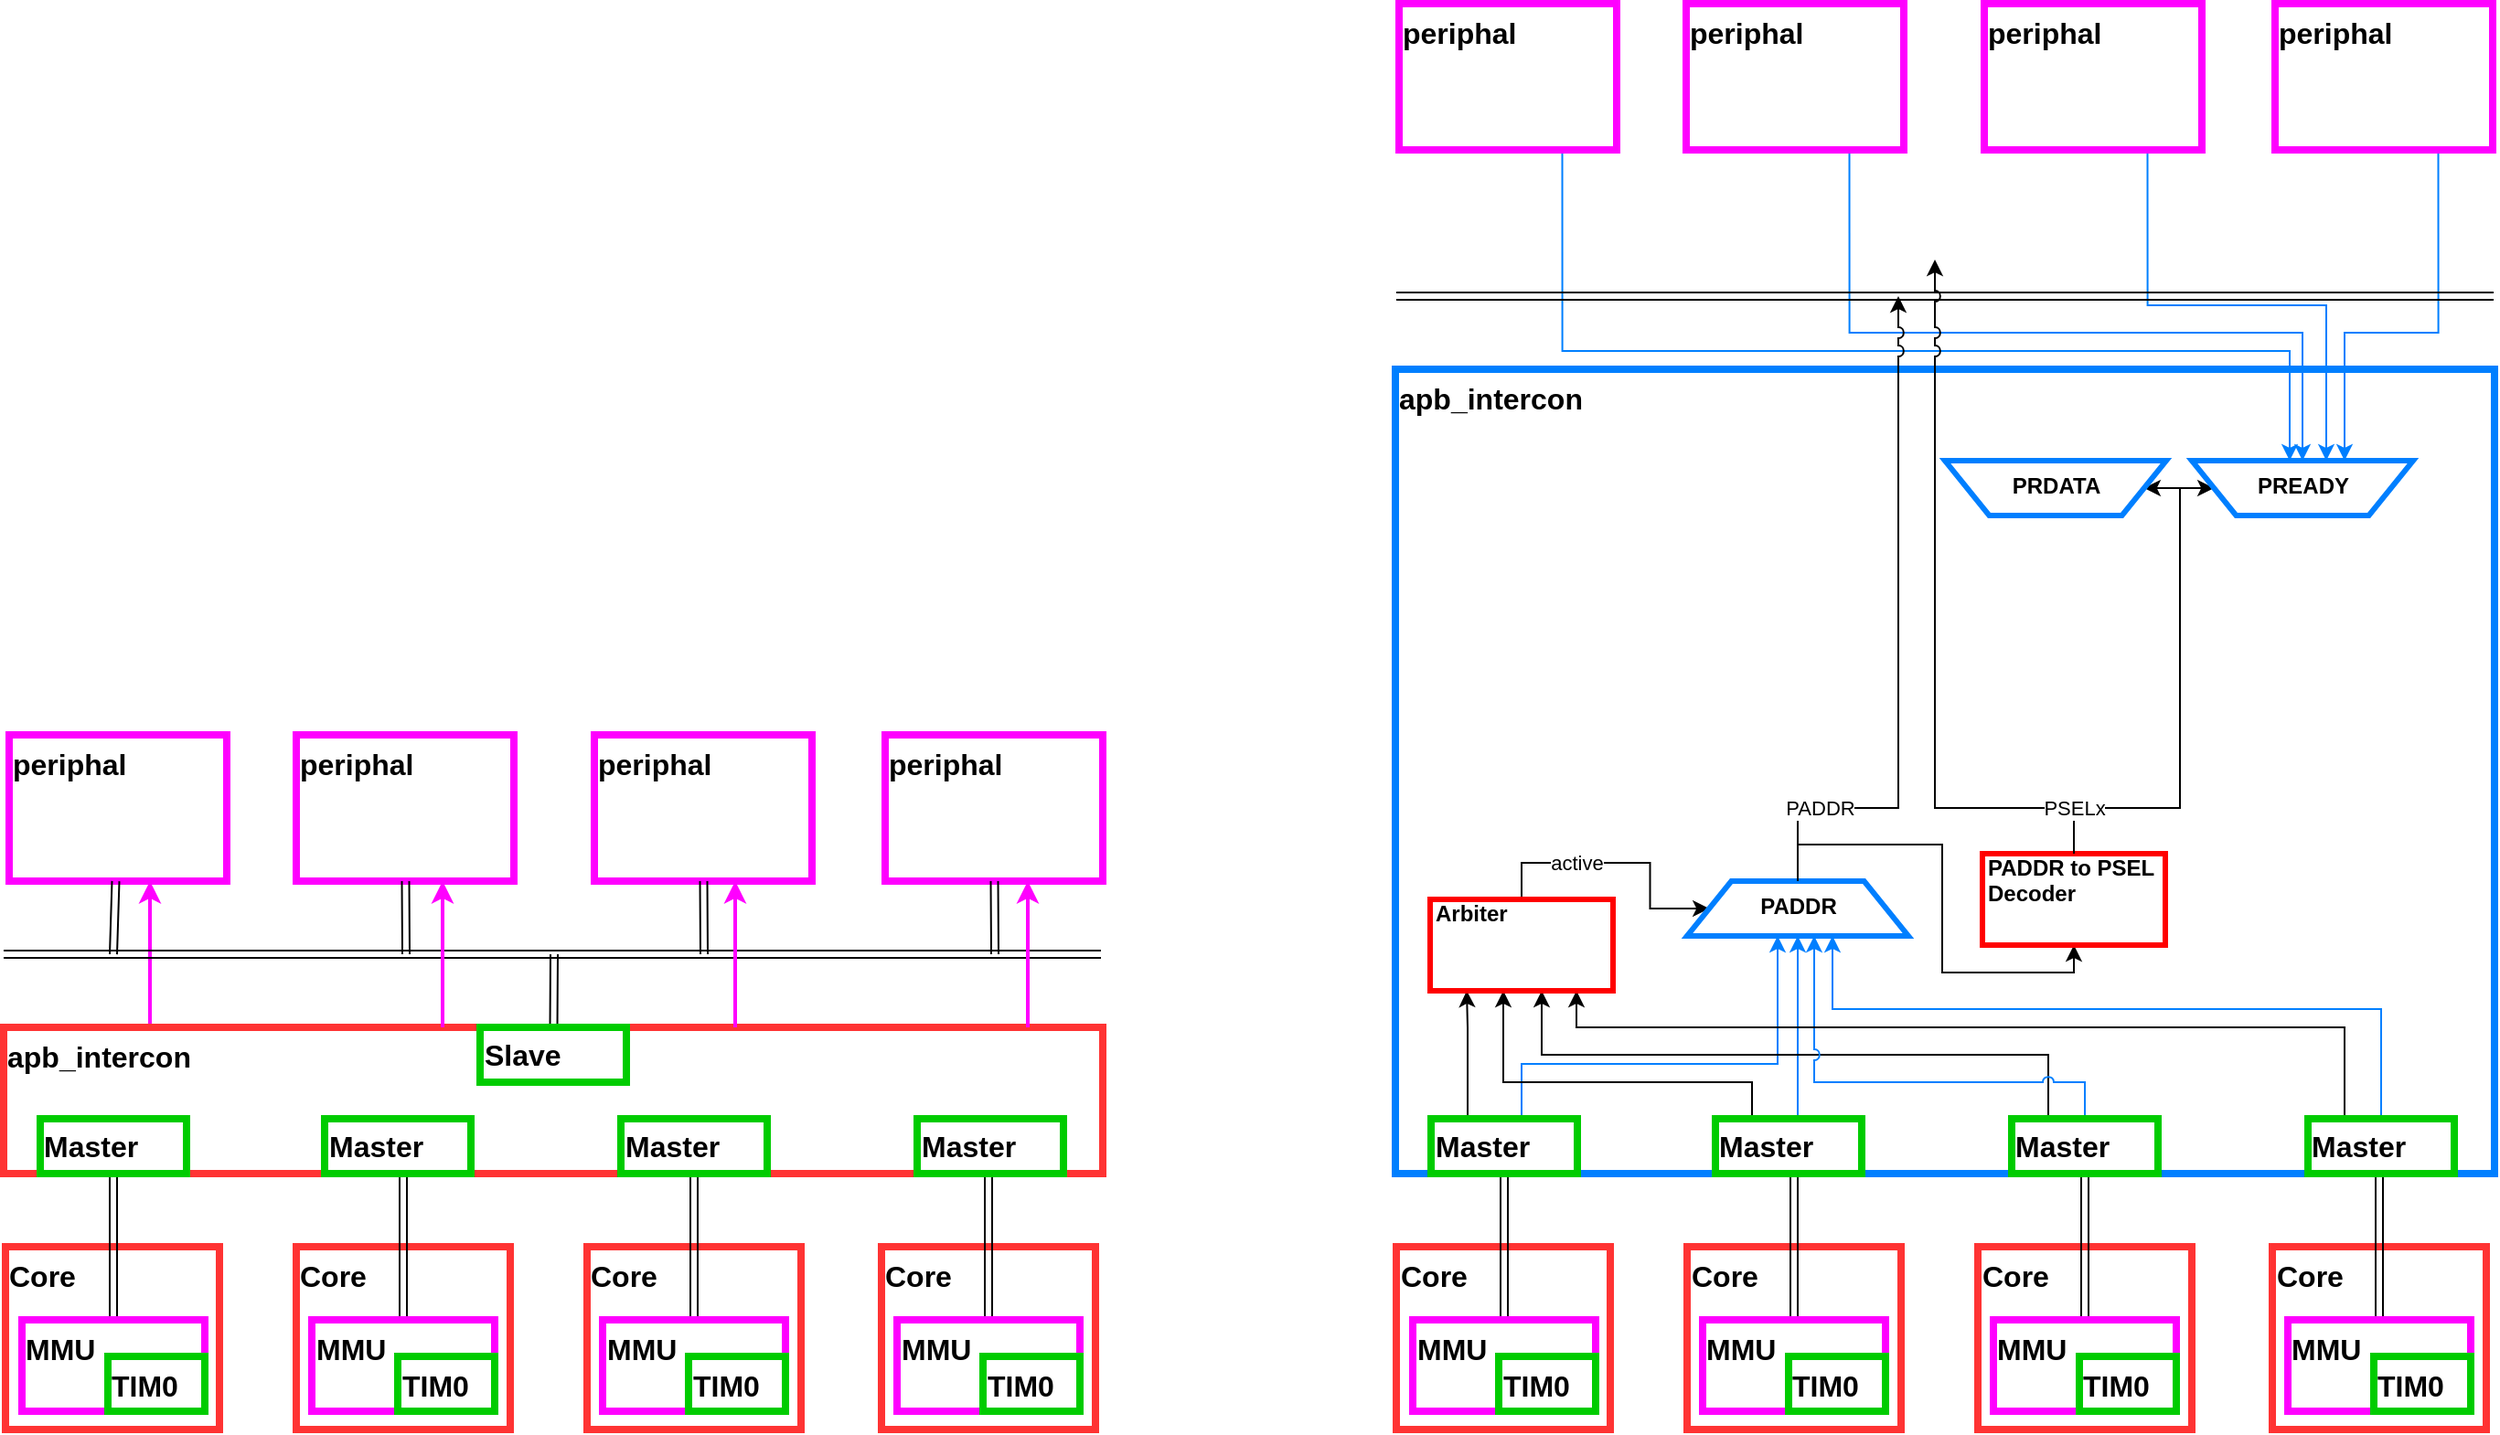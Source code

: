 <mxfile version="10.8.0" type="device"><diagram id="c2ip7LgViXkusnvNU410" name="Page-1"><mxGraphModel dx="2034" dy="1107" grid="1" gridSize="10" guides="1" tooltips="1" connect="1" arrows="1" fold="1" page="1" pageScale="1" pageWidth="827" pageHeight="1169" math="0" shadow="0"><root><mxCell id="0"/><mxCell id="1" parent="0"/><mxCell id="fPDB3flLbD717UWt5nYC-29" value="Core" style="rounded=0;whiteSpace=wrap;html=1;strokeColor=#FF3333;strokeWidth=4;fillColor=none;fontSize=16;align=left;fontStyle=1;verticalAlign=top;fontFamily=Helvetica;" parent="1" vertex="1"><mxGeometry x="81" y="960" width="117" height="100" as="geometry"/></mxCell><mxCell id="fPDB3flLbD717UWt5nYC-30" value="Core" style="rounded=0;whiteSpace=wrap;html=1;strokeColor=#FF3333;strokeWidth=4;fillColor=none;fontSize=16;align=left;fontStyle=1;verticalAlign=top;fontFamily=Helvetica;" parent="1" vertex="1"><mxGeometry x="240" y="960" width="117" height="100" as="geometry"/></mxCell><mxCell id="fPDB3flLbD717UWt5nYC-31" value="Core" style="rounded=0;whiteSpace=wrap;html=1;strokeColor=#FF3333;strokeWidth=4;fillColor=none;fontSize=16;align=left;fontStyle=1;verticalAlign=top;fontFamily=Helvetica;" parent="1" vertex="1"><mxGeometry x="399" y="960" width="117" height="100" as="geometry"/></mxCell><mxCell id="fPDB3flLbD717UWt5nYC-32" value="Core" style="rounded=0;whiteSpace=wrap;html=1;strokeColor=#FF3333;strokeWidth=4;fillColor=none;fontSize=16;align=left;fontStyle=1;verticalAlign=top;fontFamily=Helvetica;" parent="1" vertex="1"><mxGeometry x="560" y="960" width="117" height="100" as="geometry"/></mxCell><mxCell id="fPDB3flLbD717UWt5nYC-51" style="rounded=0;orthogonalLoop=1;jettySize=auto;html=1;exitX=0.25;exitY=0;exitDx=0;exitDy=0;fontSize=16;strokeWidth=2;edgeStyle=elbowEdgeStyle;strokeColor=#FF00FF;fontFamily=Helvetica;" parent="1" source="fPDB3flLbD717UWt5nYC-33" target="fPDB3flLbD717UWt5nYC-34" edge="1"><mxGeometry relative="1" as="geometry"><Array as="points"><mxPoint x="160" y="790"/><mxPoint x="170" y="820"/><mxPoint x="180" y="820"/><mxPoint x="170" y="780"/></Array></mxGeometry></mxCell><mxCell id="fPDB3flLbD717UWt5nYC-33" value="apb_intercon" style="rounded=0;whiteSpace=wrap;html=1;strokeColor=#FF3333;strokeWidth=4;fillColor=none;fontSize=16;align=left;fontStyle=1;verticalAlign=top;fontFamily=Helvetica;" parent="1" vertex="1"><mxGeometry x="80" y="840" width="601" height="80" as="geometry"/></mxCell><mxCell id="fPDB3flLbD717UWt5nYC-34" value="periphal" style="rounded=0;whiteSpace=wrap;html=1;strokeColor=#FF00FF;strokeWidth=4;fillColor=none;fontSize=16;align=left;fontStyle=1;verticalAlign=top;fontFamily=Helvetica;" parent="1" vertex="1"><mxGeometry x="83" y="680" width="119" height="80" as="geometry"/></mxCell><mxCell id="fPDB3flLbD717UWt5nYC-37" value="periphal" style="rounded=0;whiteSpace=wrap;html=1;strokeColor=#FF00FF;strokeWidth=4;fillColor=none;fontSize=16;align=left;fontStyle=1;verticalAlign=top;fontFamily=Helvetica;" parent="1" vertex="1"><mxGeometry x="240" y="680" width="119" height="80" as="geometry"/></mxCell><mxCell id="fPDB3flLbD717UWt5nYC-38" value="periphal" style="rounded=0;whiteSpace=wrap;html=1;strokeColor=#FF00FF;strokeWidth=4;fillColor=none;fontSize=16;align=left;fontStyle=1;verticalAlign=top;fontFamily=Helvetica;" parent="1" vertex="1"><mxGeometry x="403" y="680" width="119" height="80" as="geometry"/></mxCell><mxCell id="fPDB3flLbD717UWt5nYC-39" value="periphal" style="rounded=0;whiteSpace=wrap;html=1;strokeColor=#FF00FF;strokeWidth=4;fillColor=none;fontSize=16;align=left;fontStyle=1;verticalAlign=top;fontFamily=Helvetica;" parent="1" vertex="1"><mxGeometry x="562" y="680" width="119" height="80" as="geometry"/></mxCell><mxCell id="fPDB3flLbD717UWt5nYC-40" value="" style="shape=link;html=1;fontSize=16;fontFamily=Helvetica;" parent="1" edge="1"><mxGeometry width="50" height="50" relative="1" as="geometry"><mxPoint x="80" y="800" as="sourcePoint"/><mxPoint x="680" y="800" as="targetPoint"/></mxGeometry></mxCell><mxCell id="fPDB3flLbD717UWt5nYC-41" value="" style="shape=link;html=1;fontSize=16;entryX=0.5;entryY=0;entryDx=0;entryDy=0;edgeStyle=elbowEdgeStyle;fontFamily=Helvetica;" parent="1" source="fPDB3flLbD717UWt5nYC-33" target="fPDB3flLbD717UWt5nYC-61" edge="1"><mxGeometry width="50" height="50" relative="1" as="geometry"><mxPoint y="1130" as="sourcePoint"/><mxPoint x="50" y="1080" as="targetPoint"/></mxGeometry></mxCell><mxCell id="fPDB3flLbD717UWt5nYC-42" value="" style="shape=link;html=1;fontSize=16;edgeStyle=elbowEdgeStyle;entryX=0.5;entryY=0;entryDx=0;entryDy=0;fontFamily=Helvetica;" parent="1" source="fPDB3flLbD717UWt5nYC-33" target="fPDB3flLbD717UWt5nYC-63" edge="1"><mxGeometry width="50" height="50" relative="1" as="geometry"><mxPoint x="149.143" y="930" as="sourcePoint"/><mxPoint x="149.143" y="969.571" as="targetPoint"/></mxGeometry></mxCell><mxCell id="fPDB3flLbD717UWt5nYC-43" value="" style="shape=link;html=1;fontSize=16;edgeStyle=elbowEdgeStyle;entryX=0.5;entryY=0;entryDx=0;entryDy=0;fontFamily=Helvetica;" parent="1" source="fPDB3flLbD717UWt5nYC-33" target="fPDB3flLbD717UWt5nYC-65" edge="1"><mxGeometry width="50" height="50" relative="1" as="geometry"><mxPoint x="309.143" y="930" as="sourcePoint"/><mxPoint x="309.143" y="970" as="targetPoint"/></mxGeometry></mxCell><mxCell id="fPDB3flLbD717UWt5nYC-44" value="" style="shape=link;html=1;fontSize=16;edgeStyle=elbowEdgeStyle;entryX=0.5;entryY=0;entryDx=0;entryDy=0;fontFamily=Helvetica;" parent="1" source="fPDB3flLbD717UWt5nYC-33" target="fPDB3flLbD717UWt5nYC-67" edge="1"><mxGeometry width="50" height="50" relative="1" as="geometry"><mxPoint x="467.714" y="930" as="sourcePoint"/><mxPoint x="467.714" y="970" as="targetPoint"/></mxGeometry></mxCell><mxCell id="fPDB3flLbD717UWt5nYC-45" value="" style="shape=link;html=1;fontSize=16;fontFamily=Helvetica;" parent="1" target="fPDB3flLbD717UWt5nYC-34" edge="1"><mxGeometry width="50" height="50" relative="1" as="geometry"><mxPoint x="140" y="800" as="sourcePoint"/><mxPoint x="50" y="1080" as="targetPoint"/></mxGeometry></mxCell><mxCell id="fPDB3flLbD717UWt5nYC-46" value="" style="shape=link;html=1;fontSize=16;fontFamily=Helvetica;" parent="1" target="fPDB3flLbD717UWt5nYC-37" edge="1"><mxGeometry width="50" height="50" relative="1" as="geometry"><mxPoint x="300" y="800" as="sourcePoint"/><mxPoint x="151.25" y="770" as="targetPoint"/></mxGeometry></mxCell><mxCell id="fPDB3flLbD717UWt5nYC-48" value="" style="shape=link;html=1;fontSize=16;fontFamily=Helvetica;" parent="1" target="fPDB3flLbD717UWt5nYC-38" edge="1"><mxGeometry width="50" height="50" relative="1" as="geometry"><mxPoint x="463" y="800" as="sourcePoint"/><mxPoint x="309.75" y="770" as="targetPoint"/></mxGeometry></mxCell><mxCell id="fPDB3flLbD717UWt5nYC-49" value="" style="shape=link;html=1;fontSize=16;fontFamily=Helvetica;" parent="1" target="fPDB3flLbD717UWt5nYC-39" edge="1"><mxGeometry width="50" height="50" relative="1" as="geometry"><mxPoint x="622" y="800" as="sourcePoint"/><mxPoint x="319.75" y="780" as="targetPoint"/></mxGeometry></mxCell><mxCell id="fPDB3flLbD717UWt5nYC-50" value="" style="shape=link;html=1;fontSize=16;fontFamily=Helvetica;" parent="1" source="fPDB3flLbD717UWt5nYC-33" edge="1"><mxGeometry width="50" height="50" relative="1" as="geometry"><mxPoint x="330" y="830" as="sourcePoint"/><mxPoint x="381" y="800" as="targetPoint"/></mxGeometry></mxCell><mxCell id="fPDB3flLbD717UWt5nYC-54" style="rounded=0;orthogonalLoop=1;jettySize=auto;html=1;fontSize=16;strokeWidth=2;edgeStyle=elbowEdgeStyle;strokeColor=#FF00FF;fontFamily=Helvetica;" parent="1" source="fPDB3flLbD717UWt5nYC-33" target="fPDB3flLbD717UWt5nYC-37" edge="1"><mxGeometry relative="1" as="geometry"><mxPoint x="240" y="850" as="sourcePoint"/><mxPoint x="180" y="770" as="targetPoint"/><Array as="points"><mxPoint x="320" y="790"/><mxPoint x="180" y="830"/><mxPoint x="190" y="830"/><mxPoint x="180" y="790"/></Array></mxGeometry></mxCell><mxCell id="fPDB3flLbD717UWt5nYC-55" style="rounded=0;orthogonalLoop=1;jettySize=auto;html=1;fontSize=16;strokeWidth=2;edgeStyle=elbowEdgeStyle;strokeColor=#FF00FF;fontFamily=Helvetica;" parent="1" source="fPDB3flLbD717UWt5nYC-33" target="fPDB3flLbD717UWt5nYC-38" edge="1"><mxGeometry relative="1" as="geometry"><mxPoint x="250" y="860" as="sourcePoint"/><mxPoint x="190" y="780" as="targetPoint"/><Array as="points"><mxPoint x="480" y="800"/><mxPoint x="190" y="840"/><mxPoint x="200" y="840"/><mxPoint x="190" y="800"/></Array></mxGeometry></mxCell><mxCell id="fPDB3flLbD717UWt5nYC-56" style="rounded=0;orthogonalLoop=1;jettySize=auto;html=1;fontSize=16;strokeWidth=2;edgeStyle=elbowEdgeStyle;strokeColor=#FF00FF;fontFamily=Helvetica;" parent="1" source="fPDB3flLbD717UWt5nYC-33" target="fPDB3flLbD717UWt5nYC-39" edge="1"><mxGeometry relative="1" as="geometry"><mxPoint x="260" y="870" as="sourcePoint"/><mxPoint x="200" y="790" as="targetPoint"/><Array as="points"><mxPoint x="640" y="810"/><mxPoint x="200" y="850"/><mxPoint x="210" y="850"/><mxPoint x="200" y="810"/></Array></mxGeometry></mxCell><mxCell id="fPDB3flLbD717UWt5nYC-61" value="MMU" style="rounded=0;whiteSpace=wrap;html=1;strokeColor=#FF00FF;strokeWidth=4;fillColor=none;fontSize=16;align=left;fontStyle=1;verticalAlign=top;fontFamily=Helvetica;" parent="1" vertex="1"><mxGeometry x="90" y="1000" width="100" height="50" as="geometry"/></mxCell><mxCell id="fPDB3flLbD717UWt5nYC-62" value="TIM0" style="rounded=0;whiteSpace=wrap;html=1;strokeColor=#00CC00;strokeWidth=4;fillColor=none;fontSize=16;align=left;fontStyle=1;verticalAlign=top;fontFamily=Helvetica;" parent="1" vertex="1"><mxGeometry x="137" y="1020" width="53" height="30" as="geometry"/></mxCell><mxCell id="fPDB3flLbD717UWt5nYC-63" value="MMU" style="rounded=0;whiteSpace=wrap;html=1;strokeColor=#FF00FF;strokeWidth=4;fillColor=none;fontSize=16;align=left;fontStyle=1;verticalAlign=top;fontFamily=Helvetica;" parent="1" vertex="1"><mxGeometry x="248.5" y="1000" width="100" height="50" as="geometry"/></mxCell><mxCell id="fPDB3flLbD717UWt5nYC-64" value="TIM0" style="rounded=0;whiteSpace=wrap;html=1;strokeColor=#00CC00;strokeWidth=4;fillColor=none;fontSize=16;align=left;fontStyle=1;verticalAlign=top;fontFamily=Helvetica;" parent="1" vertex="1"><mxGeometry x="295.5" y="1020" width="53" height="30" as="geometry"/></mxCell><mxCell id="fPDB3flLbD717UWt5nYC-65" value="MMU" style="rounded=0;whiteSpace=wrap;html=1;strokeColor=#FF00FF;strokeWidth=4;fillColor=none;fontSize=16;align=left;fontStyle=1;verticalAlign=top;fontFamily=Helvetica;" parent="1" vertex="1"><mxGeometry x="407.5" y="1000" width="100" height="50" as="geometry"/></mxCell><mxCell id="fPDB3flLbD717UWt5nYC-66" value="TIM0" style="rounded=0;whiteSpace=wrap;html=1;strokeColor=#00CC00;strokeWidth=4;fillColor=none;fontSize=16;align=left;fontStyle=1;verticalAlign=top;fontFamily=Helvetica;" parent="1" vertex="1"><mxGeometry x="454.5" y="1020" width="53" height="30" as="geometry"/></mxCell><mxCell id="fPDB3flLbD717UWt5nYC-67" value="MMU" style="rounded=0;whiteSpace=wrap;html=1;strokeColor=#FF00FF;strokeWidth=4;fillColor=none;fontSize=16;align=left;fontStyle=1;verticalAlign=top;fontFamily=Helvetica;" parent="1" vertex="1"><mxGeometry x="568.5" y="1000" width="100" height="50" as="geometry"/></mxCell><mxCell id="fPDB3flLbD717UWt5nYC-68" value="TIM0" style="rounded=0;whiteSpace=wrap;html=1;strokeColor=#00CC00;strokeWidth=4;fillColor=none;fontSize=16;align=left;fontStyle=1;verticalAlign=top;fontFamily=Helvetica;" parent="1" vertex="1"><mxGeometry x="615.5" y="1020" width="53" height="30" as="geometry"/></mxCell><mxCell id="fPDB3flLbD717UWt5nYC-69" value="Master" style="rounded=0;whiteSpace=wrap;html=1;strokeColor=#00CC00;strokeWidth=4;fillColor=none;fontSize=16;align=left;fontStyle=1;fontFamily=Helvetica;" parent="1" vertex="1"><mxGeometry x="100" y="890" width="80" height="30" as="geometry"/></mxCell><mxCell id="fPDB3flLbD717UWt5nYC-71" value="Master" style="rounded=0;whiteSpace=wrap;html=1;strokeColor=#00CC00;strokeWidth=4;fillColor=none;fontSize=16;align=left;fontStyle=1;fontFamily=Helvetica;" parent="1" vertex="1"><mxGeometry x="255.5" y="890" width="80" height="30" as="geometry"/></mxCell><mxCell id="fPDB3flLbD717UWt5nYC-72" value="Master" style="rounded=0;whiteSpace=wrap;html=1;strokeColor=#00CC00;strokeWidth=4;fillColor=none;fontSize=16;align=left;fontStyle=1;fontFamily=Helvetica;" parent="1" vertex="1"><mxGeometry x="417.5" y="890" width="80" height="30" as="geometry"/></mxCell><mxCell id="fPDB3flLbD717UWt5nYC-73" value="Master" style="rounded=0;whiteSpace=wrap;html=1;strokeColor=#00CC00;strokeWidth=4;fillColor=none;fontSize=16;align=left;fontStyle=1;fontFamily=Helvetica;" parent="1" vertex="1"><mxGeometry x="579.5" y="890" width="80" height="30" as="geometry"/></mxCell><mxCell id="fPDB3flLbD717UWt5nYC-74" value="Slave" style="rounded=0;whiteSpace=wrap;html=1;strokeColor=#00CC00;strokeWidth=4;fillColor=none;fontSize=16;align=left;fontStyle=1;fontFamily=Helvetica;" parent="1" vertex="1"><mxGeometry x="340.5" y="840" width="80" height="30" as="geometry"/></mxCell><mxCell id="UYCD34MKdwa-cHdb6zvM-1" value="Core" style="rounded=0;whiteSpace=wrap;html=1;strokeColor=#FF3333;strokeWidth=4;fillColor=none;fontSize=16;align=left;fontStyle=1;verticalAlign=top;fontFamily=Helvetica;" vertex="1" parent="1"><mxGeometry x="841.5" y="960" width="117" height="100" as="geometry"/></mxCell><mxCell id="UYCD34MKdwa-cHdb6zvM-2" value="Core" style="rounded=0;whiteSpace=wrap;html=1;strokeColor=#FF3333;strokeWidth=4;fillColor=none;fontSize=16;align=left;fontStyle=1;verticalAlign=top;fontFamily=Helvetica;" vertex="1" parent="1"><mxGeometry x="1000.5" y="960" width="117" height="100" as="geometry"/></mxCell><mxCell id="UYCD34MKdwa-cHdb6zvM-3" value="Core" style="rounded=0;whiteSpace=wrap;html=1;strokeColor=#FF3333;strokeWidth=4;fillColor=none;fontSize=16;align=left;fontStyle=1;verticalAlign=top;fontFamily=Helvetica;" vertex="1" parent="1"><mxGeometry x="1159.5" y="960" width="117" height="100" as="geometry"/></mxCell><mxCell id="UYCD34MKdwa-cHdb6zvM-4" value="Core" style="rounded=0;whiteSpace=wrap;html=1;strokeColor=#FF3333;strokeWidth=4;fillColor=none;fontSize=16;align=left;fontStyle=1;verticalAlign=top;fontFamily=Helvetica;" vertex="1" parent="1"><mxGeometry x="1320.5" y="960" width="117" height="100" as="geometry"/></mxCell><mxCell id="UYCD34MKdwa-cHdb6zvM-6" value="apb_intercon" style="rounded=0;whiteSpace=wrap;html=1;strokeColor=#007FFF;strokeWidth=4;fillColor=none;fontSize=16;align=left;fontStyle=1;verticalAlign=top;fontFamily=Helvetica;" vertex="1" parent="1"><mxGeometry x="841" y="480" width="601" height="440" as="geometry"/></mxCell><mxCell id="UYCD34MKdwa-cHdb6zvM-59" style="edgeStyle=orthogonalEdgeStyle;rounded=0;jumpStyle=arc;orthogonalLoop=1;jettySize=auto;html=1;exitX=0.75;exitY=1;exitDx=0;exitDy=0;strokeColor=#007FFF;fontFamily=Helvetica;" edge="1" parent="1" source="UYCD34MKdwa-cHdb6zvM-7" target="UYCD34MKdwa-cHdb6zvM-57"><mxGeometry relative="1" as="geometry"><Array as="points"><mxPoint x="932" y="470"/><mxPoint x="1330" y="470"/></Array></mxGeometry></mxCell><mxCell id="UYCD34MKdwa-cHdb6zvM-7" value="periphal" style="rounded=0;whiteSpace=wrap;html=1;strokeColor=#FF00FF;strokeWidth=4;fillColor=none;fontSize=16;align=left;fontStyle=1;verticalAlign=top;fontFamily=Helvetica;" vertex="1" parent="1"><mxGeometry x="843" y="280" width="119" height="80" as="geometry"/></mxCell><mxCell id="UYCD34MKdwa-cHdb6zvM-60" style="edgeStyle=orthogonalEdgeStyle;rounded=0;jumpStyle=arc;orthogonalLoop=1;jettySize=auto;html=1;exitX=0.75;exitY=1;exitDx=0;exitDy=0;strokeColor=#007FFF;fontFamily=Helvetica;" edge="1" parent="1" source="UYCD34MKdwa-cHdb6zvM-8" target="UYCD34MKdwa-cHdb6zvM-57"><mxGeometry relative="1" as="geometry"><Array as="points"><mxPoint x="1089" y="460"/><mxPoint x="1337" y="460"/></Array></mxGeometry></mxCell><mxCell id="UYCD34MKdwa-cHdb6zvM-8" value="periphal" style="rounded=0;whiteSpace=wrap;html=1;strokeColor=#FF00FF;strokeWidth=4;fillColor=none;fontSize=16;align=left;fontStyle=1;verticalAlign=top;fontFamily=Helvetica;" vertex="1" parent="1"><mxGeometry x="1000" y="280" width="119" height="80" as="geometry"/></mxCell><mxCell id="UYCD34MKdwa-cHdb6zvM-61" style="edgeStyle=orthogonalEdgeStyle;rounded=0;jumpStyle=arc;orthogonalLoop=1;jettySize=auto;html=1;exitX=0.75;exitY=1;exitDx=0;exitDy=0;strokeColor=#007FFF;fontFamily=Helvetica;" edge="1" parent="1" source="UYCD34MKdwa-cHdb6zvM-9" target="UYCD34MKdwa-cHdb6zvM-57"><mxGeometry relative="1" as="geometry"><Array as="points"><mxPoint x="1252" y="445"/><mxPoint x="1350" y="445"/></Array></mxGeometry></mxCell><mxCell id="UYCD34MKdwa-cHdb6zvM-9" value="periphal" style="rounded=0;whiteSpace=wrap;html=1;strokeColor=#FF00FF;strokeWidth=4;fillColor=none;fontSize=16;align=left;fontStyle=1;verticalAlign=top;fontFamily=Helvetica;" vertex="1" parent="1"><mxGeometry x="1163" y="280" width="119" height="80" as="geometry"/></mxCell><mxCell id="UYCD34MKdwa-cHdb6zvM-62" style="edgeStyle=orthogonalEdgeStyle;rounded=0;jumpStyle=arc;orthogonalLoop=1;jettySize=auto;html=1;exitX=0.75;exitY=1;exitDx=0;exitDy=0;strokeColor=#007FFF;fontFamily=Helvetica;" edge="1" parent="1" source="UYCD34MKdwa-cHdb6zvM-10" target="UYCD34MKdwa-cHdb6zvM-57"><mxGeometry relative="1" as="geometry"><Array as="points"><mxPoint x="1411" y="460"/><mxPoint x="1360" y="460"/></Array></mxGeometry></mxCell><mxCell id="UYCD34MKdwa-cHdb6zvM-10" value="periphal" style="rounded=0;whiteSpace=wrap;html=1;strokeColor=#FF00FF;strokeWidth=4;fillColor=none;fontSize=16;align=left;fontStyle=1;verticalAlign=top;fontFamily=Helvetica;" vertex="1" parent="1"><mxGeometry x="1322" y="280" width="119" height="80" as="geometry"/></mxCell><mxCell id="UYCD34MKdwa-cHdb6zvM-11" value="" style="shape=link;html=1;fontSize=16;fontFamily=Helvetica;" edge="1" parent="1"><mxGeometry width="50" height="50" relative="1" as="geometry"><mxPoint x="841.5" y="440" as="sourcePoint"/><mxPoint x="1441.5" y="440" as="targetPoint"/></mxGeometry></mxCell><mxCell id="UYCD34MKdwa-cHdb6zvM-12" value="" style="shape=link;html=1;fontSize=16;entryX=0.5;entryY=0;entryDx=0;entryDy=0;edgeStyle=elbowEdgeStyle;fontFamily=Helvetica;" edge="1" parent="1" source="UYCD34MKdwa-cHdb6zvM-6" target="UYCD34MKdwa-cHdb6zvM-24"><mxGeometry width="50" height="50" relative="1" as="geometry"><mxPoint x="760.5" y="1130" as="sourcePoint"/><mxPoint x="810.5" y="1080" as="targetPoint"/></mxGeometry></mxCell><mxCell id="UYCD34MKdwa-cHdb6zvM-13" value="" style="shape=link;html=1;fontSize=16;edgeStyle=elbowEdgeStyle;entryX=0.5;entryY=0;entryDx=0;entryDy=0;fontFamily=Helvetica;" edge="1" parent="1" source="UYCD34MKdwa-cHdb6zvM-6" target="UYCD34MKdwa-cHdb6zvM-26"><mxGeometry width="50" height="50" relative="1" as="geometry"><mxPoint x="909.643" y="930" as="sourcePoint"/><mxPoint x="909.643" y="969.571" as="targetPoint"/></mxGeometry></mxCell><mxCell id="UYCD34MKdwa-cHdb6zvM-14" value="" style="shape=link;html=1;fontSize=16;edgeStyle=elbowEdgeStyle;entryX=0.5;entryY=0;entryDx=0;entryDy=0;fontFamily=Helvetica;" edge="1" parent="1" source="UYCD34MKdwa-cHdb6zvM-6" target="UYCD34MKdwa-cHdb6zvM-28"><mxGeometry width="50" height="50" relative="1" as="geometry"><mxPoint x="1069.643" y="930" as="sourcePoint"/><mxPoint x="1069.643" y="970" as="targetPoint"/></mxGeometry></mxCell><mxCell id="UYCD34MKdwa-cHdb6zvM-15" value="" style="shape=link;html=1;fontSize=16;edgeStyle=elbowEdgeStyle;entryX=0.5;entryY=0;entryDx=0;entryDy=0;fontFamily=Helvetica;" edge="1" parent="1" source="UYCD34MKdwa-cHdb6zvM-6" target="UYCD34MKdwa-cHdb6zvM-30"><mxGeometry width="50" height="50" relative="1" as="geometry"><mxPoint x="1228.214" y="930" as="sourcePoint"/><mxPoint x="1228.214" y="970" as="targetPoint"/></mxGeometry></mxCell><mxCell id="UYCD34MKdwa-cHdb6zvM-24" value="MMU" style="rounded=0;whiteSpace=wrap;html=1;strokeColor=#FF00FF;strokeWidth=4;fillColor=none;fontSize=16;align=left;fontStyle=1;verticalAlign=top;fontFamily=Helvetica;" vertex="1" parent="1"><mxGeometry x="850.5" y="1000" width="100" height="50" as="geometry"/></mxCell><mxCell id="UYCD34MKdwa-cHdb6zvM-25" value="TIM0" style="rounded=0;whiteSpace=wrap;html=1;strokeColor=#00CC00;strokeWidth=4;fillColor=none;fontSize=16;align=left;fontStyle=1;verticalAlign=top;fontFamily=Helvetica;" vertex="1" parent="1"><mxGeometry x="897.5" y="1020" width="53" height="30" as="geometry"/></mxCell><mxCell id="UYCD34MKdwa-cHdb6zvM-26" value="MMU" style="rounded=0;whiteSpace=wrap;html=1;strokeColor=#FF00FF;strokeWidth=4;fillColor=none;fontSize=16;align=left;fontStyle=1;verticalAlign=top;fontFamily=Helvetica;" vertex="1" parent="1"><mxGeometry x="1009" y="1000" width="100" height="50" as="geometry"/></mxCell><mxCell id="UYCD34MKdwa-cHdb6zvM-27" value="TIM0" style="rounded=0;whiteSpace=wrap;html=1;strokeColor=#00CC00;strokeWidth=4;fillColor=none;fontSize=16;align=left;fontStyle=1;verticalAlign=top;fontFamily=Helvetica;" vertex="1" parent="1"><mxGeometry x="1056" y="1020" width="53" height="30" as="geometry"/></mxCell><mxCell id="UYCD34MKdwa-cHdb6zvM-28" value="MMU" style="rounded=0;whiteSpace=wrap;html=1;strokeColor=#FF00FF;strokeWidth=4;fillColor=none;fontSize=16;align=left;fontStyle=1;verticalAlign=top;fontFamily=Helvetica;" vertex="1" parent="1"><mxGeometry x="1168" y="1000" width="100" height="50" as="geometry"/></mxCell><mxCell id="UYCD34MKdwa-cHdb6zvM-29" value="TIM0" style="rounded=0;whiteSpace=wrap;html=1;strokeColor=#00CC00;strokeWidth=4;fillColor=none;fontSize=16;align=left;fontStyle=1;verticalAlign=top;fontFamily=Helvetica;" vertex="1" parent="1"><mxGeometry x="1215" y="1020" width="53" height="30" as="geometry"/></mxCell><mxCell id="UYCD34MKdwa-cHdb6zvM-30" value="MMU" style="rounded=0;whiteSpace=wrap;html=1;strokeColor=#FF00FF;strokeWidth=4;fillColor=none;fontSize=16;align=left;fontStyle=1;verticalAlign=top;fontFamily=Helvetica;" vertex="1" parent="1"><mxGeometry x="1329" y="1000" width="100" height="50" as="geometry"/></mxCell><mxCell id="UYCD34MKdwa-cHdb6zvM-31" value="TIM0" style="rounded=0;whiteSpace=wrap;html=1;strokeColor=#00CC00;strokeWidth=4;fillColor=none;fontSize=16;align=left;fontStyle=1;verticalAlign=top;fontFamily=Helvetica;" vertex="1" parent="1"><mxGeometry x="1376" y="1020" width="53" height="30" as="geometry"/></mxCell><mxCell id="UYCD34MKdwa-cHdb6zvM-41" style="edgeStyle=orthogonalEdgeStyle;rounded=0;orthogonalLoop=1;jettySize=auto;html=1;exitX=0.25;exitY=0;exitDx=0;exitDy=0;fontFamily=Helvetica;" edge="1" parent="1" source="UYCD34MKdwa-cHdb6zvM-32" target="UYCD34MKdwa-cHdb6zvM-38"><mxGeometry relative="1" as="geometry"><Array as="points"><mxPoint x="880" y="840"/><mxPoint x="880" y="840"/></Array></mxGeometry></mxCell><mxCell id="UYCD34MKdwa-cHdb6zvM-46" style="rounded=0;orthogonalLoop=1;jettySize=auto;html=1;fontFamily=Helvetica;edgeStyle=orthogonalEdgeStyle;jumpStyle=arc;strokeColor=#007FFF;" edge="1" parent="1" source="UYCD34MKdwa-cHdb6zvM-32" target="UYCD34MKdwa-cHdb6zvM-45"><mxGeometry relative="1" as="geometry"><Array as="points"><mxPoint x="910" y="860"/><mxPoint x="1050" y="860"/></Array></mxGeometry></mxCell><mxCell id="UYCD34MKdwa-cHdb6zvM-32" value="Master" style="rounded=0;whiteSpace=wrap;html=1;strokeColor=#00CC00;strokeWidth=4;fillColor=none;fontSize=16;align=left;fontStyle=1;shadow=0;glass=0;fontFamily=Helvetica;" vertex="1" parent="1"><mxGeometry x="860.5" y="890" width="80" height="30" as="geometry"/></mxCell><mxCell id="UYCD34MKdwa-cHdb6zvM-42" style="edgeStyle=orthogonalEdgeStyle;rounded=0;orthogonalLoop=1;jettySize=auto;html=1;fontFamily=Helvetica;" edge="1" parent="1" source="UYCD34MKdwa-cHdb6zvM-33" target="UYCD34MKdwa-cHdb6zvM-38"><mxGeometry relative="1" as="geometry"><Array as="points"><mxPoint x="1036" y="870"/><mxPoint x="900" y="870"/></Array></mxGeometry></mxCell><mxCell id="UYCD34MKdwa-cHdb6zvM-47" style="edgeStyle=orthogonalEdgeStyle;rounded=0;jumpStyle=arc;orthogonalLoop=1;jettySize=auto;html=1;strokeColor=#007FFF;fontFamily=Helvetica;" edge="1" parent="1" source="UYCD34MKdwa-cHdb6zvM-33" target="UYCD34MKdwa-cHdb6zvM-45"><mxGeometry relative="1" as="geometry"><Array as="points"><mxPoint x="1061" y="840"/><mxPoint x="1061" y="840"/></Array></mxGeometry></mxCell><mxCell id="UYCD34MKdwa-cHdb6zvM-33" value="Master" style="rounded=0;whiteSpace=wrap;html=1;strokeColor=#00CC00;strokeWidth=4;fillColor=none;fontSize=16;align=left;fontStyle=1;shadow=0;glass=0;fontFamily=Helvetica;" vertex="1" parent="1"><mxGeometry x="1016" y="890" width="80" height="30" as="geometry"/></mxCell><mxCell id="UYCD34MKdwa-cHdb6zvM-43" style="edgeStyle=orthogonalEdgeStyle;rounded=0;orthogonalLoop=1;jettySize=auto;html=1;exitX=0.25;exitY=0;exitDx=0;exitDy=0;fontFamily=Helvetica;" edge="1" parent="1" source="UYCD34MKdwa-cHdb6zvM-34" target="UYCD34MKdwa-cHdb6zvM-38"><mxGeometry relative="1" as="geometry"><Array as="points"><mxPoint x="1198" y="855"/><mxPoint x="921" y="855"/></Array></mxGeometry></mxCell><mxCell id="UYCD34MKdwa-cHdb6zvM-48" style="edgeStyle=orthogonalEdgeStyle;rounded=0;jumpStyle=arc;orthogonalLoop=1;jettySize=auto;html=1;exitX=0.5;exitY=0;exitDx=0;exitDy=0;strokeColor=#007FFF;fontFamily=Helvetica;" edge="1" parent="1" source="UYCD34MKdwa-cHdb6zvM-34" target="UYCD34MKdwa-cHdb6zvM-45"><mxGeometry relative="1" as="geometry"><Array as="points"><mxPoint x="1218" y="870"/><mxPoint x="1070" y="870"/></Array></mxGeometry></mxCell><mxCell id="UYCD34MKdwa-cHdb6zvM-34" value="Master" style="rounded=0;whiteSpace=wrap;html=1;strokeColor=#00CC00;strokeWidth=4;fillColor=none;fontSize=16;align=left;fontStyle=1;shadow=0;glass=0;fontFamily=Helvetica;" vertex="1" parent="1"><mxGeometry x="1178" y="890" width="80" height="30" as="geometry"/></mxCell><mxCell id="UYCD34MKdwa-cHdb6zvM-44" style="edgeStyle=orthogonalEdgeStyle;rounded=0;orthogonalLoop=1;jettySize=auto;html=1;exitX=0.25;exitY=0;exitDx=0;exitDy=0;fontFamily=Helvetica;" edge="1" parent="1" source="UYCD34MKdwa-cHdb6zvM-35" target="UYCD34MKdwa-cHdb6zvM-38"><mxGeometry relative="1" as="geometry"><Array as="points"><mxPoint x="1360" y="840"/><mxPoint x="940" y="840"/></Array></mxGeometry></mxCell><mxCell id="UYCD34MKdwa-cHdb6zvM-49" style="edgeStyle=orthogonalEdgeStyle;rounded=0;jumpStyle=arc;orthogonalLoop=1;jettySize=auto;html=1;strokeColor=#007FFF;fontFamily=Helvetica;" edge="1" parent="1" source="UYCD34MKdwa-cHdb6zvM-35" target="UYCD34MKdwa-cHdb6zvM-45"><mxGeometry relative="1" as="geometry"><Array as="points"><mxPoint x="1380" y="830"/><mxPoint x="1080" y="830"/></Array></mxGeometry></mxCell><mxCell id="UYCD34MKdwa-cHdb6zvM-35" value="Master" style="rounded=0;whiteSpace=wrap;html=1;strokeColor=#00CC00;strokeWidth=4;fillColor=none;fontSize=16;align=left;fontStyle=1;shadow=0;glass=0;fontFamily=Helvetica;" vertex="1" parent="1"><mxGeometry x="1340" y="890" width="80" height="30" as="geometry"/></mxCell><mxCell id="UYCD34MKdwa-cHdb6zvM-51" value="active" style="rounded=0;jumpStyle=arc;orthogonalLoop=1;jettySize=auto;html=1;exitX=0.5;exitY=0;exitDx=0;exitDy=0;entryX=0;entryY=0.5;entryDx=0;entryDy=0;strokeColor=#000000;fontFamily=Helvetica;elbow=vertical;edgeStyle=orthogonalEdgeStyle;" edge="1" parent="1" source="UYCD34MKdwa-cHdb6zvM-38" target="UYCD34MKdwa-cHdb6zvM-45"><mxGeometry x="-0.321" relative="1" as="geometry"><mxPoint as="offset"/></mxGeometry></mxCell><mxCell id="UYCD34MKdwa-cHdb6zvM-38" value="Arbiter" style="rounded=0;whiteSpace=wrap;html=1;strokeWidth=3;strokeColor=#FF0000;fontStyle=1;align=left;verticalAlign=top;spacing=3;spacingTop=-7;fontFamily=Helvetica;" vertex="1" parent="1"><mxGeometry x="860" y="770" width="100" height="50" as="geometry"/></mxCell><mxCell id="UYCD34MKdwa-cHdb6zvM-55" style="edgeStyle=orthogonalEdgeStyle;rounded=0;jumpStyle=arc;orthogonalLoop=1;jettySize=auto;html=1;strokeColor=#000000;fontFamily=Helvetica;exitX=0.5;exitY=0;exitDx=0;exitDy=0;entryX=0.5;entryY=1;entryDx=0;entryDy=0;" edge="1" parent="1" source="UYCD34MKdwa-cHdb6zvM-45" target="UYCD34MKdwa-cHdb6zvM-54"><mxGeometry relative="1" as="geometry"><mxPoint x="1120" y="720" as="sourcePoint"/><Array as="points"><mxPoint x="1061" y="740"/><mxPoint x="1140" y="740"/><mxPoint x="1140" y="810"/><mxPoint x="1212" y="810"/></Array></mxGeometry></mxCell><mxCell id="UYCD34MKdwa-cHdb6zvM-45" value="PADDR" style="shape=trapezoid;perimeter=trapezoidPerimeter;whiteSpace=wrap;html=1;rounded=0;shadow=0;glass=0;comic=0;strokeColor=#007FFF;strokeWidth=3;fillColor=none;align=center;verticalAlign=top;fontStyle=1;fontFamily=Helvetica;" vertex="1" parent="1"><mxGeometry x="1000.5" y="760" width="121" height="30" as="geometry"/></mxCell><mxCell id="UYCD34MKdwa-cHdb6zvM-58" style="edgeStyle=orthogonalEdgeStyle;rounded=0;jumpStyle=arc;orthogonalLoop=1;jettySize=auto;html=1;exitX=0.5;exitY=0;exitDx=0;exitDy=0;entryX=0;entryY=0.5;entryDx=0;entryDy=0;strokeColor=#000000;fontFamily=Helvetica;" edge="1" parent="1" source="UYCD34MKdwa-cHdb6zvM-54" target="UYCD34MKdwa-cHdb6zvM-57"><mxGeometry relative="1" as="geometry"><Array as="points"><mxPoint x="1212" y="720"/><mxPoint x="1270" y="720"/><mxPoint x="1270" y="545"/></Array></mxGeometry></mxCell><mxCell id="UYCD34MKdwa-cHdb6zvM-64" style="edgeStyle=orthogonalEdgeStyle;rounded=0;jumpStyle=arc;orthogonalLoop=1;jettySize=auto;html=1;exitX=0.5;exitY=0;exitDx=0;exitDy=0;entryX=1;entryY=0.5;entryDx=0;entryDy=0;strokeColor=#000000;fontFamily=Helvetica;" edge="1" parent="1" source="UYCD34MKdwa-cHdb6zvM-54" target="UYCD34MKdwa-cHdb6zvM-63"><mxGeometry relative="1" as="geometry"><Array as="points"><mxPoint x="1212" y="720"/><mxPoint x="1270" y="720"/><mxPoint x="1270" y="545"/></Array></mxGeometry></mxCell><mxCell id="UYCD34MKdwa-cHdb6zvM-54" value="PADDR to PSEL&lt;br&gt;Decoder&lt;br&gt;" style="rounded=0;whiteSpace=wrap;html=1;strokeWidth=3;strokeColor=#FF0000;fontStyle=1;align=left;verticalAlign=top;spacing=3;spacingTop=-7;fontFamily=Helvetica;" vertex="1" parent="1"><mxGeometry x="1162" y="745" width="100" height="50" as="geometry"/></mxCell><mxCell id="UYCD34MKdwa-cHdb6zvM-57" value="PREADY" style="shape=trapezoid;perimeter=trapezoidPerimeter;whiteSpace=wrap;html=1;rounded=0;shadow=0;glass=0;comic=0;strokeColor=#007FFF;strokeWidth=3;fillColor=none;align=center;verticalAlign=top;fontStyle=1;fontFamily=Helvetica;fixDash=0;snapToPoint=0;connectable=1;resizable=1;flipV=1;" vertex="1" parent="1"><mxGeometry x="1276.5" y="530" width="121" height="30" as="geometry"/></mxCell><mxCell id="UYCD34MKdwa-cHdb6zvM-56" value="PSELx" style="edgeStyle=orthogonalEdgeStyle;rounded=0;jumpStyle=arc;orthogonalLoop=1;jettySize=auto;html=1;exitX=0.5;exitY=0;exitDx=0;exitDy=0;strokeColor=#000000;fontFamily=Helvetica;" edge="1" parent="1" source="UYCD34MKdwa-cHdb6zvM-54"><mxGeometry x="-0.876" relative="1" as="geometry"><mxPoint x="1136" y="420" as="targetPoint"/><Array as="points"><mxPoint x="1212" y="720"/><mxPoint x="1136" y="720"/></Array><mxPoint as="offset"/></mxGeometry></mxCell><mxCell id="UYCD34MKdwa-cHdb6zvM-52" value="PADDR" style="edgeStyle=orthogonalEdgeStyle;rounded=0;jumpStyle=arc;orthogonalLoop=1;jettySize=auto;html=1;exitX=0.5;exitY=0;exitDx=0;exitDy=0;strokeColor=#000000;fontFamily=Helvetica;" edge="1" parent="1" source="UYCD34MKdwa-cHdb6zvM-45"><mxGeometry x="-0.723" relative="1" as="geometry"><mxPoint x="1116" y="440" as="targetPoint"/><Array as="points"><mxPoint x="1061" y="720"/><mxPoint x="1116" y="720"/></Array><mxPoint as="offset"/></mxGeometry></mxCell><mxCell id="UYCD34MKdwa-cHdb6zvM-63" value="PRDATA" style="shape=trapezoid;perimeter=trapezoidPerimeter;whiteSpace=wrap;html=1;rounded=0;shadow=0;glass=0;comic=0;strokeColor=#007FFF;strokeWidth=3;fillColor=none;align=center;verticalAlign=top;fontStyle=1;fontFamily=Helvetica;fixDash=0;snapToPoint=0;connectable=1;resizable=1;flipV=1;" vertex="1" parent="1"><mxGeometry x="1141.5" y="530" width="121" height="30" as="geometry"/></mxCell></root></mxGraphModel></diagram></mxfile>